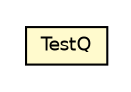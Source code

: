 #!/usr/local/bin/dot
#
# Class diagram 
# Generated by UMLGraph version 5.4 (http://www.umlgraph.org/)
#

digraph G {
	edge [fontname="Helvetica",fontsize=10,labelfontname="Helvetica",labelfontsize=10];
	node [fontname="Helvetica",fontsize=10,shape=plaintext];
	nodesep=0.25;
	ranksep=0.5;
	// jsl.modeling.elements.queue.TestQ
	c196358 [label=<<table title="jsl.modeling.elements.queue.TestQ" border="0" cellborder="1" cellspacing="0" cellpadding="2" port="p" bgcolor="lemonChiffon" href="./TestQ.html">
		<tr><td><table border="0" cellspacing="0" cellpadding="1">
<tr><td align="center" balign="center"> TestQ </td></tr>
		</table></td></tr>
		</table>>, URL="./TestQ.html", fontname="Helvetica", fontcolor="black", fontsize=9.0];
}

